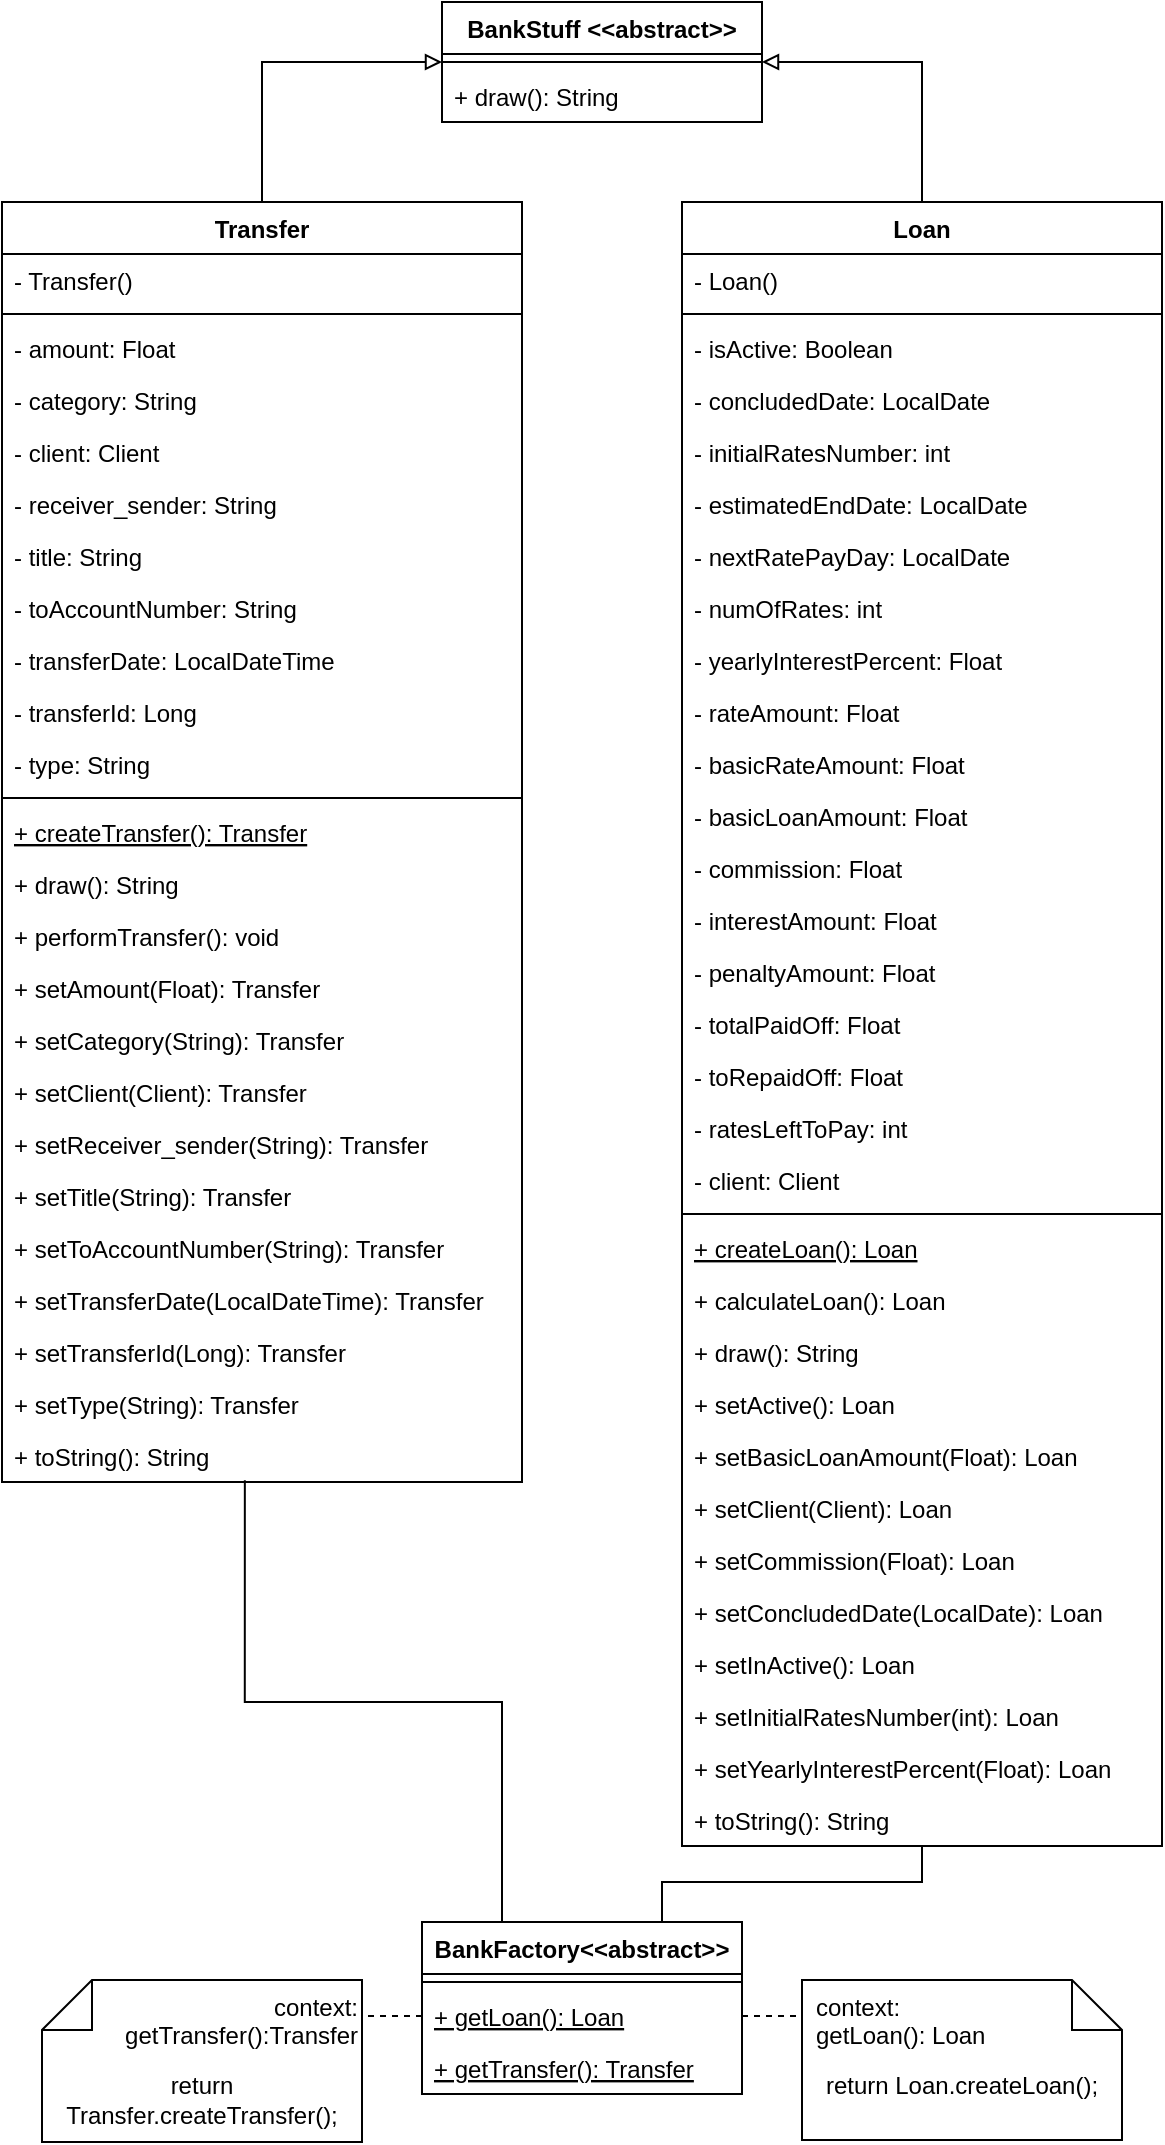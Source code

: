 <mxfile version="15.9.1" type="github">
  <diagram id="FDlYLak0e-h_yg1flZ3n" name="Page-1">
    <mxGraphModel dx="2080" dy="1128" grid="1" gridSize="10" guides="1" tooltips="1" connect="1" arrows="1" fold="1" page="1" pageScale="1" pageWidth="827" pageHeight="1169" math="0" shadow="0">
      <root>
        <mxCell id="0" />
        <mxCell id="1" parent="0" />
        <mxCell id="m2MeSCHL31UQCwcMlRsw-1" value="BankStuff &lt;&lt;abstract&gt;&gt;" style="swimlane;fontStyle=1;align=center;verticalAlign=top;childLayout=stackLayout;horizontal=1;startSize=26;horizontalStack=0;resizeParent=1;resizeParentMax=0;resizeLast=0;collapsible=1;marginBottom=0;" vertex="1" parent="1">
          <mxGeometry x="400" y="80" width="160" height="60" as="geometry" />
        </mxCell>
        <mxCell id="m2MeSCHL31UQCwcMlRsw-3" value="" style="line;strokeWidth=1;fillColor=none;align=left;verticalAlign=middle;spacingTop=-1;spacingLeft=3;spacingRight=3;rotatable=0;labelPosition=right;points=[];portConstraint=eastwest;" vertex="1" parent="m2MeSCHL31UQCwcMlRsw-1">
          <mxGeometry y="26" width="160" height="8" as="geometry" />
        </mxCell>
        <mxCell id="m2MeSCHL31UQCwcMlRsw-4" value="+ draw(): String" style="text;strokeColor=none;fillColor=none;align=left;verticalAlign=top;spacingLeft=4;spacingRight=4;overflow=hidden;rotatable=0;points=[[0,0.5],[1,0.5]];portConstraint=eastwest;" vertex="1" parent="m2MeSCHL31UQCwcMlRsw-1">
          <mxGeometry y="34" width="160" height="26" as="geometry" />
        </mxCell>
        <mxCell id="m2MeSCHL31UQCwcMlRsw-32" style="edgeStyle=orthogonalEdgeStyle;rounded=0;orthogonalLoop=1;jettySize=auto;html=1;exitX=0.5;exitY=0;exitDx=0;exitDy=0;entryX=0;entryY=0.5;entryDx=0;entryDy=0;endArrow=block;endFill=0;" edge="1" parent="1" source="m2MeSCHL31UQCwcMlRsw-5" target="m2MeSCHL31UQCwcMlRsw-1">
          <mxGeometry relative="1" as="geometry" />
        </mxCell>
        <mxCell id="m2MeSCHL31UQCwcMlRsw-5" value="Transfer" style="swimlane;fontStyle=1;align=center;verticalAlign=top;childLayout=stackLayout;horizontal=1;startSize=26;horizontalStack=0;resizeParent=1;resizeParentMax=0;resizeLast=0;collapsible=1;marginBottom=0;" vertex="1" parent="1">
          <mxGeometry x="180" y="180" width="260" height="640" as="geometry" />
        </mxCell>
        <mxCell id="m2MeSCHL31UQCwcMlRsw-9" value="- Transfer()" style="text;strokeColor=none;fillColor=none;align=left;verticalAlign=top;spacingLeft=4;spacingRight=4;overflow=hidden;rotatable=0;points=[[0,0.5],[1,0.5]];portConstraint=eastwest;" vertex="1" parent="m2MeSCHL31UQCwcMlRsw-5">
          <mxGeometry y="26" width="260" height="26" as="geometry" />
        </mxCell>
        <mxCell id="m2MeSCHL31UQCwcMlRsw-10" value="" style="line;strokeWidth=1;fillColor=none;align=left;verticalAlign=middle;spacingTop=-1;spacingLeft=3;spacingRight=3;rotatable=0;labelPosition=right;points=[];portConstraint=eastwest;" vertex="1" parent="m2MeSCHL31UQCwcMlRsw-5">
          <mxGeometry y="52" width="260" height="8" as="geometry" />
        </mxCell>
        <mxCell id="m2MeSCHL31UQCwcMlRsw-6" value="- amount: Float" style="text;strokeColor=none;fillColor=none;align=left;verticalAlign=top;spacingLeft=4;spacingRight=4;overflow=hidden;rotatable=0;points=[[0,0.5],[1,0.5]];portConstraint=eastwest;" vertex="1" parent="m2MeSCHL31UQCwcMlRsw-5">
          <mxGeometry y="60" width="260" height="26" as="geometry" />
        </mxCell>
        <mxCell id="m2MeSCHL31UQCwcMlRsw-11" value="- category: String" style="text;strokeColor=none;fillColor=none;align=left;verticalAlign=top;spacingLeft=4;spacingRight=4;overflow=hidden;rotatable=0;points=[[0,0.5],[1,0.5]];portConstraint=eastwest;" vertex="1" parent="m2MeSCHL31UQCwcMlRsw-5">
          <mxGeometry y="86" width="260" height="26" as="geometry" />
        </mxCell>
        <mxCell id="m2MeSCHL31UQCwcMlRsw-12" value="- client: Client" style="text;strokeColor=none;fillColor=none;align=left;verticalAlign=top;spacingLeft=4;spacingRight=4;overflow=hidden;rotatable=0;points=[[0,0.5],[1,0.5]];portConstraint=eastwest;" vertex="1" parent="m2MeSCHL31UQCwcMlRsw-5">
          <mxGeometry y="112" width="260" height="26" as="geometry" />
        </mxCell>
        <mxCell id="m2MeSCHL31UQCwcMlRsw-13" value="- receiver_sender: String" style="text;strokeColor=none;fillColor=none;align=left;verticalAlign=top;spacingLeft=4;spacingRight=4;overflow=hidden;rotatable=0;points=[[0,0.5],[1,0.5]];portConstraint=eastwest;" vertex="1" parent="m2MeSCHL31UQCwcMlRsw-5">
          <mxGeometry y="138" width="260" height="26" as="geometry" />
        </mxCell>
        <mxCell id="m2MeSCHL31UQCwcMlRsw-14" value="- title: String" style="text;strokeColor=none;fillColor=none;align=left;verticalAlign=top;spacingLeft=4;spacingRight=4;overflow=hidden;rotatable=0;points=[[0,0.5],[1,0.5]];portConstraint=eastwest;" vertex="1" parent="m2MeSCHL31UQCwcMlRsw-5">
          <mxGeometry y="164" width="260" height="26" as="geometry" />
        </mxCell>
        <mxCell id="m2MeSCHL31UQCwcMlRsw-16" value="- toAccountNumber: String" style="text;strokeColor=none;fillColor=none;align=left;verticalAlign=top;spacingLeft=4;spacingRight=4;overflow=hidden;rotatable=0;points=[[0,0.5],[1,0.5]];portConstraint=eastwest;" vertex="1" parent="m2MeSCHL31UQCwcMlRsw-5">
          <mxGeometry y="190" width="260" height="26" as="geometry" />
        </mxCell>
        <mxCell id="m2MeSCHL31UQCwcMlRsw-17" value="- transferDate: LocalDateTime" style="text;strokeColor=none;fillColor=none;align=left;verticalAlign=top;spacingLeft=4;spacingRight=4;overflow=hidden;rotatable=0;points=[[0,0.5],[1,0.5]];portConstraint=eastwest;" vertex="1" parent="m2MeSCHL31UQCwcMlRsw-5">
          <mxGeometry y="216" width="260" height="26" as="geometry" />
        </mxCell>
        <mxCell id="m2MeSCHL31UQCwcMlRsw-18" value="- transferId: Long" style="text;strokeColor=none;fillColor=none;align=left;verticalAlign=top;spacingLeft=4;spacingRight=4;overflow=hidden;rotatable=0;points=[[0,0.5],[1,0.5]];portConstraint=eastwest;" vertex="1" parent="m2MeSCHL31UQCwcMlRsw-5">
          <mxGeometry y="242" width="260" height="26" as="geometry" />
        </mxCell>
        <mxCell id="m2MeSCHL31UQCwcMlRsw-19" value="- type: String" style="text;strokeColor=none;fillColor=none;align=left;verticalAlign=top;spacingLeft=4;spacingRight=4;overflow=hidden;rotatable=0;points=[[0,0.5],[1,0.5]];portConstraint=eastwest;" vertex="1" parent="m2MeSCHL31UQCwcMlRsw-5">
          <mxGeometry y="268" width="260" height="26" as="geometry" />
        </mxCell>
        <mxCell id="m2MeSCHL31UQCwcMlRsw-7" value="" style="line;strokeWidth=1;fillColor=none;align=left;verticalAlign=middle;spacingTop=-1;spacingLeft=3;spacingRight=3;rotatable=0;labelPosition=right;points=[];portConstraint=eastwest;" vertex="1" parent="m2MeSCHL31UQCwcMlRsw-5">
          <mxGeometry y="294" width="260" height="8" as="geometry" />
        </mxCell>
        <mxCell id="m2MeSCHL31UQCwcMlRsw-20" value="+ createTransfer(): Transfer" style="text;strokeColor=none;fillColor=none;align=left;verticalAlign=top;spacingLeft=4;spacingRight=4;overflow=hidden;rotatable=0;points=[[0,0.5],[1,0.5]];portConstraint=eastwest;fontStyle=4" vertex="1" parent="m2MeSCHL31UQCwcMlRsw-5">
          <mxGeometry y="302" width="260" height="26" as="geometry" />
        </mxCell>
        <mxCell id="m2MeSCHL31UQCwcMlRsw-8" value="+ draw(): String" style="text;strokeColor=none;fillColor=none;align=left;verticalAlign=top;spacingLeft=4;spacingRight=4;overflow=hidden;rotatable=0;points=[[0,0.5],[1,0.5]];portConstraint=eastwest;fontStyle=0" vertex="1" parent="m2MeSCHL31UQCwcMlRsw-5">
          <mxGeometry y="328" width="260" height="26" as="geometry" />
        </mxCell>
        <mxCell id="m2MeSCHL31UQCwcMlRsw-24" value="+ performTransfer(): void" style="text;strokeColor=none;fillColor=none;align=left;verticalAlign=top;spacingLeft=4;spacingRight=4;overflow=hidden;rotatable=0;points=[[0,0.5],[1,0.5]];portConstraint=eastwest;fontStyle=0" vertex="1" parent="m2MeSCHL31UQCwcMlRsw-5">
          <mxGeometry y="354" width="260" height="26" as="geometry" />
        </mxCell>
        <mxCell id="m2MeSCHL31UQCwcMlRsw-26" value="+ setAmount(Float): Transfer" style="text;strokeColor=none;fillColor=none;align=left;verticalAlign=top;spacingLeft=4;spacingRight=4;overflow=hidden;rotatable=0;points=[[0,0.5],[1,0.5]];portConstraint=eastwest;fontStyle=0" vertex="1" parent="m2MeSCHL31UQCwcMlRsw-5">
          <mxGeometry y="380" width="260" height="26" as="geometry" />
        </mxCell>
        <mxCell id="m2MeSCHL31UQCwcMlRsw-28" value="+ setCategory(String): Transfer" style="text;strokeColor=none;fillColor=none;align=left;verticalAlign=top;spacingLeft=4;spacingRight=4;overflow=hidden;rotatable=0;points=[[0,0.5],[1,0.5]];portConstraint=eastwest;fontStyle=0" vertex="1" parent="m2MeSCHL31UQCwcMlRsw-5">
          <mxGeometry y="406" width="260" height="26" as="geometry" />
        </mxCell>
        <mxCell id="m2MeSCHL31UQCwcMlRsw-27" value="+ setClient(Client): Transfer" style="text;strokeColor=none;fillColor=none;align=left;verticalAlign=top;spacingLeft=4;spacingRight=4;overflow=hidden;rotatable=0;points=[[0,0.5],[1,0.5]];portConstraint=eastwest;fontStyle=0" vertex="1" parent="m2MeSCHL31UQCwcMlRsw-5">
          <mxGeometry y="432" width="260" height="26" as="geometry" />
        </mxCell>
        <mxCell id="m2MeSCHL31UQCwcMlRsw-25" value="+ setReceiver_sender(String): Transfer" style="text;strokeColor=none;fillColor=none;align=left;verticalAlign=top;spacingLeft=4;spacingRight=4;overflow=hidden;rotatable=0;points=[[0,0.5],[1,0.5]];portConstraint=eastwest;fontStyle=0" vertex="1" parent="m2MeSCHL31UQCwcMlRsw-5">
          <mxGeometry y="458" width="260" height="26" as="geometry" />
        </mxCell>
        <mxCell id="m2MeSCHL31UQCwcMlRsw-21" value="+ setTitle(String): Transfer" style="text;strokeColor=none;fillColor=none;align=left;verticalAlign=top;spacingLeft=4;spacingRight=4;overflow=hidden;rotatable=0;points=[[0,0.5],[1,0.5]];portConstraint=eastwest;fontStyle=0" vertex="1" parent="m2MeSCHL31UQCwcMlRsw-5">
          <mxGeometry y="484" width="260" height="26" as="geometry" />
        </mxCell>
        <mxCell id="m2MeSCHL31UQCwcMlRsw-23" value="+ setToAccountNumber(String): Transfer" style="text;strokeColor=none;fillColor=none;align=left;verticalAlign=top;spacingLeft=4;spacingRight=4;overflow=hidden;rotatable=0;points=[[0,0.5],[1,0.5]];portConstraint=eastwest;fontStyle=0" vertex="1" parent="m2MeSCHL31UQCwcMlRsw-5">
          <mxGeometry y="510" width="260" height="26" as="geometry" />
        </mxCell>
        <mxCell id="m2MeSCHL31UQCwcMlRsw-22" value="+ setTransferDate(LocalDateTime): Transfer" style="text;strokeColor=none;fillColor=none;align=left;verticalAlign=top;spacingLeft=4;spacingRight=4;overflow=hidden;rotatable=0;points=[[0,0.5],[1,0.5]];portConstraint=eastwest;fontStyle=0" vertex="1" parent="m2MeSCHL31UQCwcMlRsw-5">
          <mxGeometry y="536" width="260" height="26" as="geometry" />
        </mxCell>
        <mxCell id="m2MeSCHL31UQCwcMlRsw-31" value="+ setTransferId(Long): Transfer" style="text;strokeColor=none;fillColor=none;align=left;verticalAlign=top;spacingLeft=4;spacingRight=4;overflow=hidden;rotatable=0;points=[[0,0.5],[1,0.5]];portConstraint=eastwest;fontStyle=0" vertex="1" parent="m2MeSCHL31UQCwcMlRsw-5">
          <mxGeometry y="562" width="260" height="26" as="geometry" />
        </mxCell>
        <mxCell id="m2MeSCHL31UQCwcMlRsw-30" value="+ setType(String): Transfer" style="text;strokeColor=none;fillColor=none;align=left;verticalAlign=top;spacingLeft=4;spacingRight=4;overflow=hidden;rotatable=0;points=[[0,0.5],[1,0.5]];portConstraint=eastwest;fontStyle=0" vertex="1" parent="m2MeSCHL31UQCwcMlRsw-5">
          <mxGeometry y="588" width="260" height="26" as="geometry" />
        </mxCell>
        <mxCell id="m2MeSCHL31UQCwcMlRsw-29" value="+ toString(): String" style="text;strokeColor=none;fillColor=none;align=left;verticalAlign=top;spacingLeft=4;spacingRight=4;overflow=hidden;rotatable=0;points=[[0,0.5],[1,0.5]];portConstraint=eastwest;fontStyle=0" vertex="1" parent="m2MeSCHL31UQCwcMlRsw-5">
          <mxGeometry y="614" width="260" height="26" as="geometry" />
        </mxCell>
        <mxCell id="m2MeSCHL31UQCwcMlRsw-67" style="edgeStyle=orthogonalEdgeStyle;rounded=0;orthogonalLoop=1;jettySize=auto;html=1;exitX=0.5;exitY=0;exitDx=0;exitDy=0;entryX=1;entryY=0.5;entryDx=0;entryDy=0;endArrow=block;endFill=0;" edge="1" parent="1" source="m2MeSCHL31UQCwcMlRsw-33" target="m2MeSCHL31UQCwcMlRsw-1">
          <mxGeometry relative="1" as="geometry" />
        </mxCell>
        <mxCell id="m2MeSCHL31UQCwcMlRsw-33" value="Loan" style="swimlane;fontStyle=1;align=center;verticalAlign=top;childLayout=stackLayout;horizontal=1;startSize=26;horizontalStack=0;resizeParent=1;resizeParentMax=0;resizeLast=0;collapsible=1;marginBottom=0;" vertex="1" parent="1">
          <mxGeometry x="520" y="180" width="240" height="822" as="geometry" />
        </mxCell>
        <mxCell id="m2MeSCHL31UQCwcMlRsw-37" value="- Loan()" style="text;strokeColor=none;fillColor=none;align=left;verticalAlign=top;spacingLeft=4;spacingRight=4;overflow=hidden;rotatable=0;points=[[0,0.5],[1,0.5]];portConstraint=eastwest;" vertex="1" parent="m2MeSCHL31UQCwcMlRsw-33">
          <mxGeometry y="26" width="240" height="26" as="geometry" />
        </mxCell>
        <mxCell id="m2MeSCHL31UQCwcMlRsw-38" value="" style="line;strokeWidth=1;fillColor=none;align=left;verticalAlign=middle;spacingTop=-1;spacingLeft=3;spacingRight=3;rotatable=0;labelPosition=right;points=[];portConstraint=eastwest;" vertex="1" parent="m2MeSCHL31UQCwcMlRsw-33">
          <mxGeometry y="52" width="240" height="8" as="geometry" />
        </mxCell>
        <mxCell id="m2MeSCHL31UQCwcMlRsw-52" value="- isActive: Boolean " style="text;strokeColor=none;fillColor=none;align=left;verticalAlign=top;spacingLeft=4;spacingRight=4;overflow=hidden;rotatable=0;points=[[0,0.5],[1,0.5]];portConstraint=eastwest;" vertex="1" parent="m2MeSCHL31UQCwcMlRsw-33">
          <mxGeometry y="60" width="240" height="26" as="geometry" />
        </mxCell>
        <mxCell id="m2MeSCHL31UQCwcMlRsw-55" value="- concludedDate: LocalDate " style="text;strokeColor=none;fillColor=none;align=left;verticalAlign=top;spacingLeft=4;spacingRight=4;overflow=hidden;rotatable=0;points=[[0,0.5],[1,0.5]];portConstraint=eastwest;" vertex="1" parent="m2MeSCHL31UQCwcMlRsw-33">
          <mxGeometry y="86" width="240" height="26" as="geometry" />
        </mxCell>
        <mxCell id="m2MeSCHL31UQCwcMlRsw-54" value="- initialRatesNumber: int " style="text;strokeColor=none;fillColor=none;align=left;verticalAlign=top;spacingLeft=4;spacingRight=4;overflow=hidden;rotatable=0;points=[[0,0.5],[1,0.5]];portConstraint=eastwest;" vertex="1" parent="m2MeSCHL31UQCwcMlRsw-33">
          <mxGeometry y="112" width="240" height="26" as="geometry" />
        </mxCell>
        <mxCell id="m2MeSCHL31UQCwcMlRsw-53" value="- estimatedEndDate: LocalDate " style="text;strokeColor=none;fillColor=none;align=left;verticalAlign=top;spacingLeft=4;spacingRight=4;overflow=hidden;rotatable=0;points=[[0,0.5],[1,0.5]];portConstraint=eastwest;" vertex="1" parent="m2MeSCHL31UQCwcMlRsw-33">
          <mxGeometry y="138" width="240" height="26" as="geometry" />
        </mxCell>
        <mxCell id="m2MeSCHL31UQCwcMlRsw-51" value="- nextRatePayDay: LocalDate " style="text;strokeColor=none;fillColor=none;align=left;verticalAlign=top;spacingLeft=4;spacingRight=4;overflow=hidden;rotatable=0;points=[[0,0.5],[1,0.5]];portConstraint=eastwest;" vertex="1" parent="m2MeSCHL31UQCwcMlRsw-33">
          <mxGeometry y="164" width="240" height="26" as="geometry" />
        </mxCell>
        <mxCell id="m2MeSCHL31UQCwcMlRsw-58" value="- numOfRates: int " style="text;strokeColor=none;fillColor=none;align=left;verticalAlign=top;spacingLeft=4;spacingRight=4;overflow=hidden;rotatable=0;points=[[0,0.5],[1,0.5]];portConstraint=eastwest;" vertex="1" parent="m2MeSCHL31UQCwcMlRsw-33">
          <mxGeometry y="190" width="240" height="26" as="geometry" />
        </mxCell>
        <mxCell id="m2MeSCHL31UQCwcMlRsw-59" value="- yearlyInterestPercent: Float " style="text;strokeColor=none;fillColor=none;align=left;verticalAlign=top;spacingLeft=4;spacingRight=4;overflow=hidden;rotatable=0;points=[[0,0.5],[1,0.5]];portConstraint=eastwest;" vertex="1" parent="m2MeSCHL31UQCwcMlRsw-33">
          <mxGeometry y="216" width="240" height="26" as="geometry" />
        </mxCell>
        <mxCell id="m2MeSCHL31UQCwcMlRsw-60" value="- rateAmount: Float " style="text;strokeColor=none;fillColor=none;align=left;verticalAlign=top;spacingLeft=4;spacingRight=4;overflow=hidden;rotatable=0;points=[[0,0.5],[1,0.5]];portConstraint=eastwest;" vertex="1" parent="m2MeSCHL31UQCwcMlRsw-33">
          <mxGeometry y="242" width="240" height="26" as="geometry" />
        </mxCell>
        <mxCell id="m2MeSCHL31UQCwcMlRsw-61" value="- basicRateAmount: Float " style="text;strokeColor=none;fillColor=none;align=left;verticalAlign=top;spacingLeft=4;spacingRight=4;overflow=hidden;rotatable=0;points=[[0,0.5],[1,0.5]];portConstraint=eastwest;" vertex="1" parent="m2MeSCHL31UQCwcMlRsw-33">
          <mxGeometry y="268" width="240" height="26" as="geometry" />
        </mxCell>
        <mxCell id="m2MeSCHL31UQCwcMlRsw-57" value="- basicLoanAmount: Float " style="text;strokeColor=none;fillColor=none;align=left;verticalAlign=top;spacingLeft=4;spacingRight=4;overflow=hidden;rotatable=0;points=[[0,0.5],[1,0.5]];portConstraint=eastwest;" vertex="1" parent="m2MeSCHL31UQCwcMlRsw-33">
          <mxGeometry y="294" width="240" height="26" as="geometry" />
        </mxCell>
        <mxCell id="m2MeSCHL31UQCwcMlRsw-56" value="- commission: Float " style="text;strokeColor=none;fillColor=none;align=left;verticalAlign=top;spacingLeft=4;spacingRight=4;overflow=hidden;rotatable=0;points=[[0,0.5],[1,0.5]];portConstraint=eastwest;" vertex="1" parent="m2MeSCHL31UQCwcMlRsw-33">
          <mxGeometry y="320" width="240" height="26" as="geometry" />
        </mxCell>
        <mxCell id="m2MeSCHL31UQCwcMlRsw-34" value="- interestAmount: Float " style="text;strokeColor=none;fillColor=none;align=left;verticalAlign=top;spacingLeft=4;spacingRight=4;overflow=hidden;rotatable=0;points=[[0,0.5],[1,0.5]];portConstraint=eastwest;" vertex="1" parent="m2MeSCHL31UQCwcMlRsw-33">
          <mxGeometry y="346" width="240" height="26" as="geometry" />
        </mxCell>
        <mxCell id="m2MeSCHL31UQCwcMlRsw-62" value="- penaltyAmount: Float " style="text;strokeColor=none;fillColor=none;align=left;verticalAlign=top;spacingLeft=4;spacingRight=4;overflow=hidden;rotatable=0;points=[[0,0.5],[1,0.5]];portConstraint=eastwest;" vertex="1" parent="m2MeSCHL31UQCwcMlRsw-33">
          <mxGeometry y="372" width="240" height="26" as="geometry" />
        </mxCell>
        <mxCell id="m2MeSCHL31UQCwcMlRsw-66" value="- totalPaidOff: Float " style="text;strokeColor=none;fillColor=none;align=left;verticalAlign=top;spacingLeft=4;spacingRight=4;overflow=hidden;rotatable=0;points=[[0,0.5],[1,0.5]];portConstraint=eastwest;" vertex="1" parent="m2MeSCHL31UQCwcMlRsw-33">
          <mxGeometry y="398" width="240" height="26" as="geometry" />
        </mxCell>
        <mxCell id="m2MeSCHL31UQCwcMlRsw-65" value="- toRepaidOff: Float " style="text;strokeColor=none;fillColor=none;align=left;verticalAlign=top;spacingLeft=4;spacingRight=4;overflow=hidden;rotatable=0;points=[[0,0.5],[1,0.5]];portConstraint=eastwest;" vertex="1" parent="m2MeSCHL31UQCwcMlRsw-33">
          <mxGeometry y="424" width="240" height="26" as="geometry" />
        </mxCell>
        <mxCell id="m2MeSCHL31UQCwcMlRsw-64" value="- ratesLeftToPay: int " style="text;strokeColor=none;fillColor=none;align=left;verticalAlign=top;spacingLeft=4;spacingRight=4;overflow=hidden;rotatable=0;points=[[0,0.5],[1,0.5]];portConstraint=eastwest;" vertex="1" parent="m2MeSCHL31UQCwcMlRsw-33">
          <mxGeometry y="450" width="240" height="26" as="geometry" />
        </mxCell>
        <mxCell id="m2MeSCHL31UQCwcMlRsw-63" value="- client: Client " style="text;strokeColor=none;fillColor=none;align=left;verticalAlign=top;spacingLeft=4;spacingRight=4;overflow=hidden;rotatable=0;points=[[0,0.5],[1,0.5]];portConstraint=eastwest;" vertex="1" parent="m2MeSCHL31UQCwcMlRsw-33">
          <mxGeometry y="476" width="240" height="26" as="geometry" />
        </mxCell>
        <mxCell id="m2MeSCHL31UQCwcMlRsw-35" value="" style="line;strokeWidth=1;fillColor=none;align=left;verticalAlign=middle;spacingTop=-1;spacingLeft=3;spacingRight=3;rotatable=0;labelPosition=right;points=[];portConstraint=eastwest;" vertex="1" parent="m2MeSCHL31UQCwcMlRsw-33">
          <mxGeometry y="502" width="240" height="8" as="geometry" />
        </mxCell>
        <mxCell id="m2MeSCHL31UQCwcMlRsw-39" value="+ createLoan(): Loan" style="text;strokeColor=none;fillColor=none;align=left;verticalAlign=top;spacingLeft=4;spacingRight=4;overflow=hidden;rotatable=0;points=[[0,0.5],[1,0.5]];portConstraint=eastwest;fontStyle=4" vertex="1" parent="m2MeSCHL31UQCwcMlRsw-33">
          <mxGeometry y="510" width="240" height="26" as="geometry" />
        </mxCell>
        <mxCell id="m2MeSCHL31UQCwcMlRsw-44" value="+ calculateLoan(): Loan" style="text;strokeColor=none;fillColor=none;align=left;verticalAlign=top;spacingLeft=4;spacingRight=4;overflow=hidden;rotatable=0;points=[[0,0.5],[1,0.5]];portConstraint=eastwest;" vertex="1" parent="m2MeSCHL31UQCwcMlRsw-33">
          <mxGeometry y="536" width="240" height="26" as="geometry" />
        </mxCell>
        <mxCell id="m2MeSCHL31UQCwcMlRsw-47" value="+ draw(): String" style="text;strokeColor=none;fillColor=none;align=left;verticalAlign=top;spacingLeft=4;spacingRight=4;overflow=hidden;rotatable=0;points=[[0,0.5],[1,0.5]];portConstraint=eastwest;" vertex="1" parent="m2MeSCHL31UQCwcMlRsw-33">
          <mxGeometry y="562" width="240" height="26" as="geometry" />
        </mxCell>
        <mxCell id="m2MeSCHL31UQCwcMlRsw-46" value="+ setActive(): Loan" style="text;strokeColor=none;fillColor=none;align=left;verticalAlign=top;spacingLeft=4;spacingRight=4;overflow=hidden;rotatable=0;points=[[0,0.5],[1,0.5]];portConstraint=eastwest;" vertex="1" parent="m2MeSCHL31UQCwcMlRsw-33">
          <mxGeometry y="588" width="240" height="26" as="geometry" />
        </mxCell>
        <mxCell id="m2MeSCHL31UQCwcMlRsw-45" value="+ setBasicLoanAmount(Float): Loan" style="text;strokeColor=none;fillColor=none;align=left;verticalAlign=top;spacingLeft=4;spacingRight=4;overflow=hidden;rotatable=0;points=[[0,0.5],[1,0.5]];portConstraint=eastwest;" vertex="1" parent="m2MeSCHL31UQCwcMlRsw-33">
          <mxGeometry y="614" width="240" height="26" as="geometry" />
        </mxCell>
        <mxCell id="m2MeSCHL31UQCwcMlRsw-43" value="+ setClient(Client): Loan" style="text;strokeColor=none;fillColor=none;align=left;verticalAlign=top;spacingLeft=4;spacingRight=4;overflow=hidden;rotatable=0;points=[[0,0.5],[1,0.5]];portConstraint=eastwest;" vertex="1" parent="m2MeSCHL31UQCwcMlRsw-33">
          <mxGeometry y="640" width="240" height="26" as="geometry" />
        </mxCell>
        <mxCell id="m2MeSCHL31UQCwcMlRsw-42" value="+ setCommission(Float): Loan" style="text;strokeColor=none;fillColor=none;align=left;verticalAlign=top;spacingLeft=4;spacingRight=4;overflow=hidden;rotatable=0;points=[[0,0.5],[1,0.5]];portConstraint=eastwest;" vertex="1" parent="m2MeSCHL31UQCwcMlRsw-33">
          <mxGeometry y="666" width="240" height="26" as="geometry" />
        </mxCell>
        <mxCell id="m2MeSCHL31UQCwcMlRsw-41" value="+ setConcludedDate(LocalDate): Loan" style="text;strokeColor=none;fillColor=none;align=left;verticalAlign=top;spacingLeft=4;spacingRight=4;overflow=hidden;rotatable=0;points=[[0,0.5],[1,0.5]];portConstraint=eastwest;" vertex="1" parent="m2MeSCHL31UQCwcMlRsw-33">
          <mxGeometry y="692" width="240" height="26" as="geometry" />
        </mxCell>
        <mxCell id="m2MeSCHL31UQCwcMlRsw-69" value="+ setInActive(): Loan" style="text;strokeColor=none;fillColor=none;align=left;verticalAlign=top;spacingLeft=4;spacingRight=4;overflow=hidden;rotatable=0;points=[[0,0.5],[1,0.5]];portConstraint=eastwest;" vertex="1" parent="m2MeSCHL31UQCwcMlRsw-33">
          <mxGeometry y="718" width="240" height="26" as="geometry" />
        </mxCell>
        <mxCell id="m2MeSCHL31UQCwcMlRsw-70" value="+ setInitialRatesNumber(int): Loan" style="text;strokeColor=none;fillColor=none;align=left;verticalAlign=top;spacingLeft=4;spacingRight=4;overflow=hidden;rotatable=0;points=[[0,0.5],[1,0.5]];portConstraint=eastwest;" vertex="1" parent="m2MeSCHL31UQCwcMlRsw-33">
          <mxGeometry y="744" width="240" height="26" as="geometry" />
        </mxCell>
        <mxCell id="m2MeSCHL31UQCwcMlRsw-68" value="+ setYearlyInterestPercent(Float): Loan" style="text;strokeColor=none;fillColor=none;align=left;verticalAlign=top;spacingLeft=4;spacingRight=4;overflow=hidden;rotatable=0;points=[[0,0.5],[1,0.5]];portConstraint=eastwest;" vertex="1" parent="m2MeSCHL31UQCwcMlRsw-33">
          <mxGeometry y="770" width="240" height="26" as="geometry" />
        </mxCell>
        <mxCell id="m2MeSCHL31UQCwcMlRsw-36" value="+ toString(): String" style="text;strokeColor=none;fillColor=none;align=left;verticalAlign=top;spacingLeft=4;spacingRight=4;overflow=hidden;rotatable=0;points=[[0,0.5],[1,0.5]];portConstraint=eastwest;" vertex="1" parent="m2MeSCHL31UQCwcMlRsw-33">
          <mxGeometry y="796" width="240" height="26" as="geometry" />
        </mxCell>
        <mxCell id="m2MeSCHL31UQCwcMlRsw-71" value="BankFactory&lt;&lt;abstract&gt;&gt;" style="swimlane;fontStyle=1;align=center;verticalAlign=top;childLayout=stackLayout;horizontal=1;startSize=26;horizontalStack=0;resizeParent=1;resizeParentMax=0;resizeLast=0;collapsible=1;marginBottom=0;" vertex="1" parent="1">
          <mxGeometry x="390" y="1040" width="160" height="86" as="geometry" />
        </mxCell>
        <mxCell id="m2MeSCHL31UQCwcMlRsw-73" value="" style="line;strokeWidth=1;fillColor=none;align=left;verticalAlign=middle;spacingTop=-1;spacingLeft=3;spacingRight=3;rotatable=0;labelPosition=right;points=[];portConstraint=eastwest;" vertex="1" parent="m2MeSCHL31UQCwcMlRsw-71">
          <mxGeometry y="26" width="160" height="8" as="geometry" />
        </mxCell>
        <mxCell id="m2MeSCHL31UQCwcMlRsw-75" value="+ getLoan(): Loan" style="text;strokeColor=none;fillColor=none;align=left;verticalAlign=top;spacingLeft=4;spacingRight=4;overflow=hidden;rotatable=0;points=[[0,0.5],[1,0.5]];portConstraint=eastwest;fontStyle=4" vertex="1" parent="m2MeSCHL31UQCwcMlRsw-71">
          <mxGeometry y="34" width="160" height="26" as="geometry" />
        </mxCell>
        <mxCell id="m2MeSCHL31UQCwcMlRsw-74" value="+ getTransfer(): Transfer" style="text;strokeColor=none;fillColor=none;align=left;verticalAlign=top;spacingLeft=4;spacingRight=4;overflow=hidden;rotatable=0;points=[[0,0.5],[1,0.5]];portConstraint=eastwest;fontStyle=4" vertex="1" parent="m2MeSCHL31UQCwcMlRsw-71">
          <mxGeometry y="60" width="160" height="26" as="geometry" />
        </mxCell>
        <mxCell id="m2MeSCHL31UQCwcMlRsw-76" style="edgeStyle=orthogonalEdgeStyle;rounded=0;orthogonalLoop=1;jettySize=auto;html=1;entryX=0.5;entryY=0.988;entryDx=0;entryDy=0;entryPerimeter=0;endArrow=none;endFill=0;exitX=0.75;exitY=0;exitDx=0;exitDy=0;" edge="1" parent="1" source="m2MeSCHL31UQCwcMlRsw-71" target="m2MeSCHL31UQCwcMlRsw-36">
          <mxGeometry relative="1" as="geometry">
            <mxPoint x="580" y="1060" as="sourcePoint" />
            <Array as="points">
              <mxPoint x="510" y="1020" />
              <mxPoint x="640" y="1020" />
            </Array>
          </mxGeometry>
        </mxCell>
        <mxCell id="m2MeSCHL31UQCwcMlRsw-77" style="edgeStyle=orthogonalEdgeStyle;rounded=0;orthogonalLoop=1;jettySize=auto;html=1;exitX=0.25;exitY=0;exitDx=0;exitDy=0;entryX=0.467;entryY=0.966;entryDx=0;entryDy=0;entryPerimeter=0;endArrow=none;endFill=0;" edge="1" parent="1" source="m2MeSCHL31UQCwcMlRsw-71" target="m2MeSCHL31UQCwcMlRsw-29">
          <mxGeometry relative="1" as="geometry" />
        </mxCell>
        <mxCell id="m2MeSCHL31UQCwcMlRsw-81" value="&lt;br&gt;return Loan.createLoan();" style="shape=note2;boundedLbl=1;whiteSpace=wrap;html=1;size=25;verticalAlign=top;align=center;" vertex="1" parent="1">
          <mxGeometry x="580" y="1069" width="160" height="80" as="geometry" />
        </mxCell>
        <mxCell id="m2MeSCHL31UQCwcMlRsw-82" value="context:&#xa;getLoan(): Loan" style="resizeWidth=1;part=1;strokeColor=none;fillColor=none;align=left;spacingLeft=5;" vertex="1" parent="m2MeSCHL31UQCwcMlRsw-81">
          <mxGeometry width="160" height="40" relative="1" as="geometry" />
        </mxCell>
        <mxCell id="m2MeSCHL31UQCwcMlRsw-83" style="edgeStyle=orthogonalEdgeStyle;rounded=0;orthogonalLoop=1;jettySize=auto;html=1;exitX=1;exitY=0.5;exitDx=0;exitDy=0;entryX=0;entryY=0.75;entryDx=0;entryDy=0;endArrow=none;endFill=0;dashed=1;" edge="1" parent="1" source="m2MeSCHL31UQCwcMlRsw-75" target="m2MeSCHL31UQCwcMlRsw-82">
          <mxGeometry relative="1" as="geometry" />
        </mxCell>
        <mxCell id="m2MeSCHL31UQCwcMlRsw-85" value="&lt;br&gt;return Transfer.createTransfer();" style="shape=note2;boundedLbl=1;whiteSpace=wrap;html=1;size=25;verticalAlign=top;align=center;flipV=0;flipH=1;" vertex="1" parent="1">
          <mxGeometry x="200" y="1069" width="160" height="81" as="geometry" />
        </mxCell>
        <mxCell id="m2MeSCHL31UQCwcMlRsw-86" value="context:&#xa;getTransfer():Transfer" style="resizeWidth=1;part=1;strokeColor=none;fillColor=none;align=right;spacingLeft=5;" vertex="1" parent="m2MeSCHL31UQCwcMlRsw-85">
          <mxGeometry width="160" height="40" relative="1" as="geometry" />
        </mxCell>
        <mxCell id="m2MeSCHL31UQCwcMlRsw-87" style="edgeStyle=orthogonalEdgeStyle;rounded=0;orthogonalLoop=1;jettySize=auto;html=1;exitX=0;exitY=0.5;exitDx=0;exitDy=0;entryX=1;entryY=0.5;entryDx=0;entryDy=0;endArrow=none;endFill=0;dashed=1;" edge="1" parent="1" source="m2MeSCHL31UQCwcMlRsw-75" target="m2MeSCHL31UQCwcMlRsw-86">
          <mxGeometry relative="1" as="geometry" />
        </mxCell>
      </root>
    </mxGraphModel>
  </diagram>
</mxfile>
